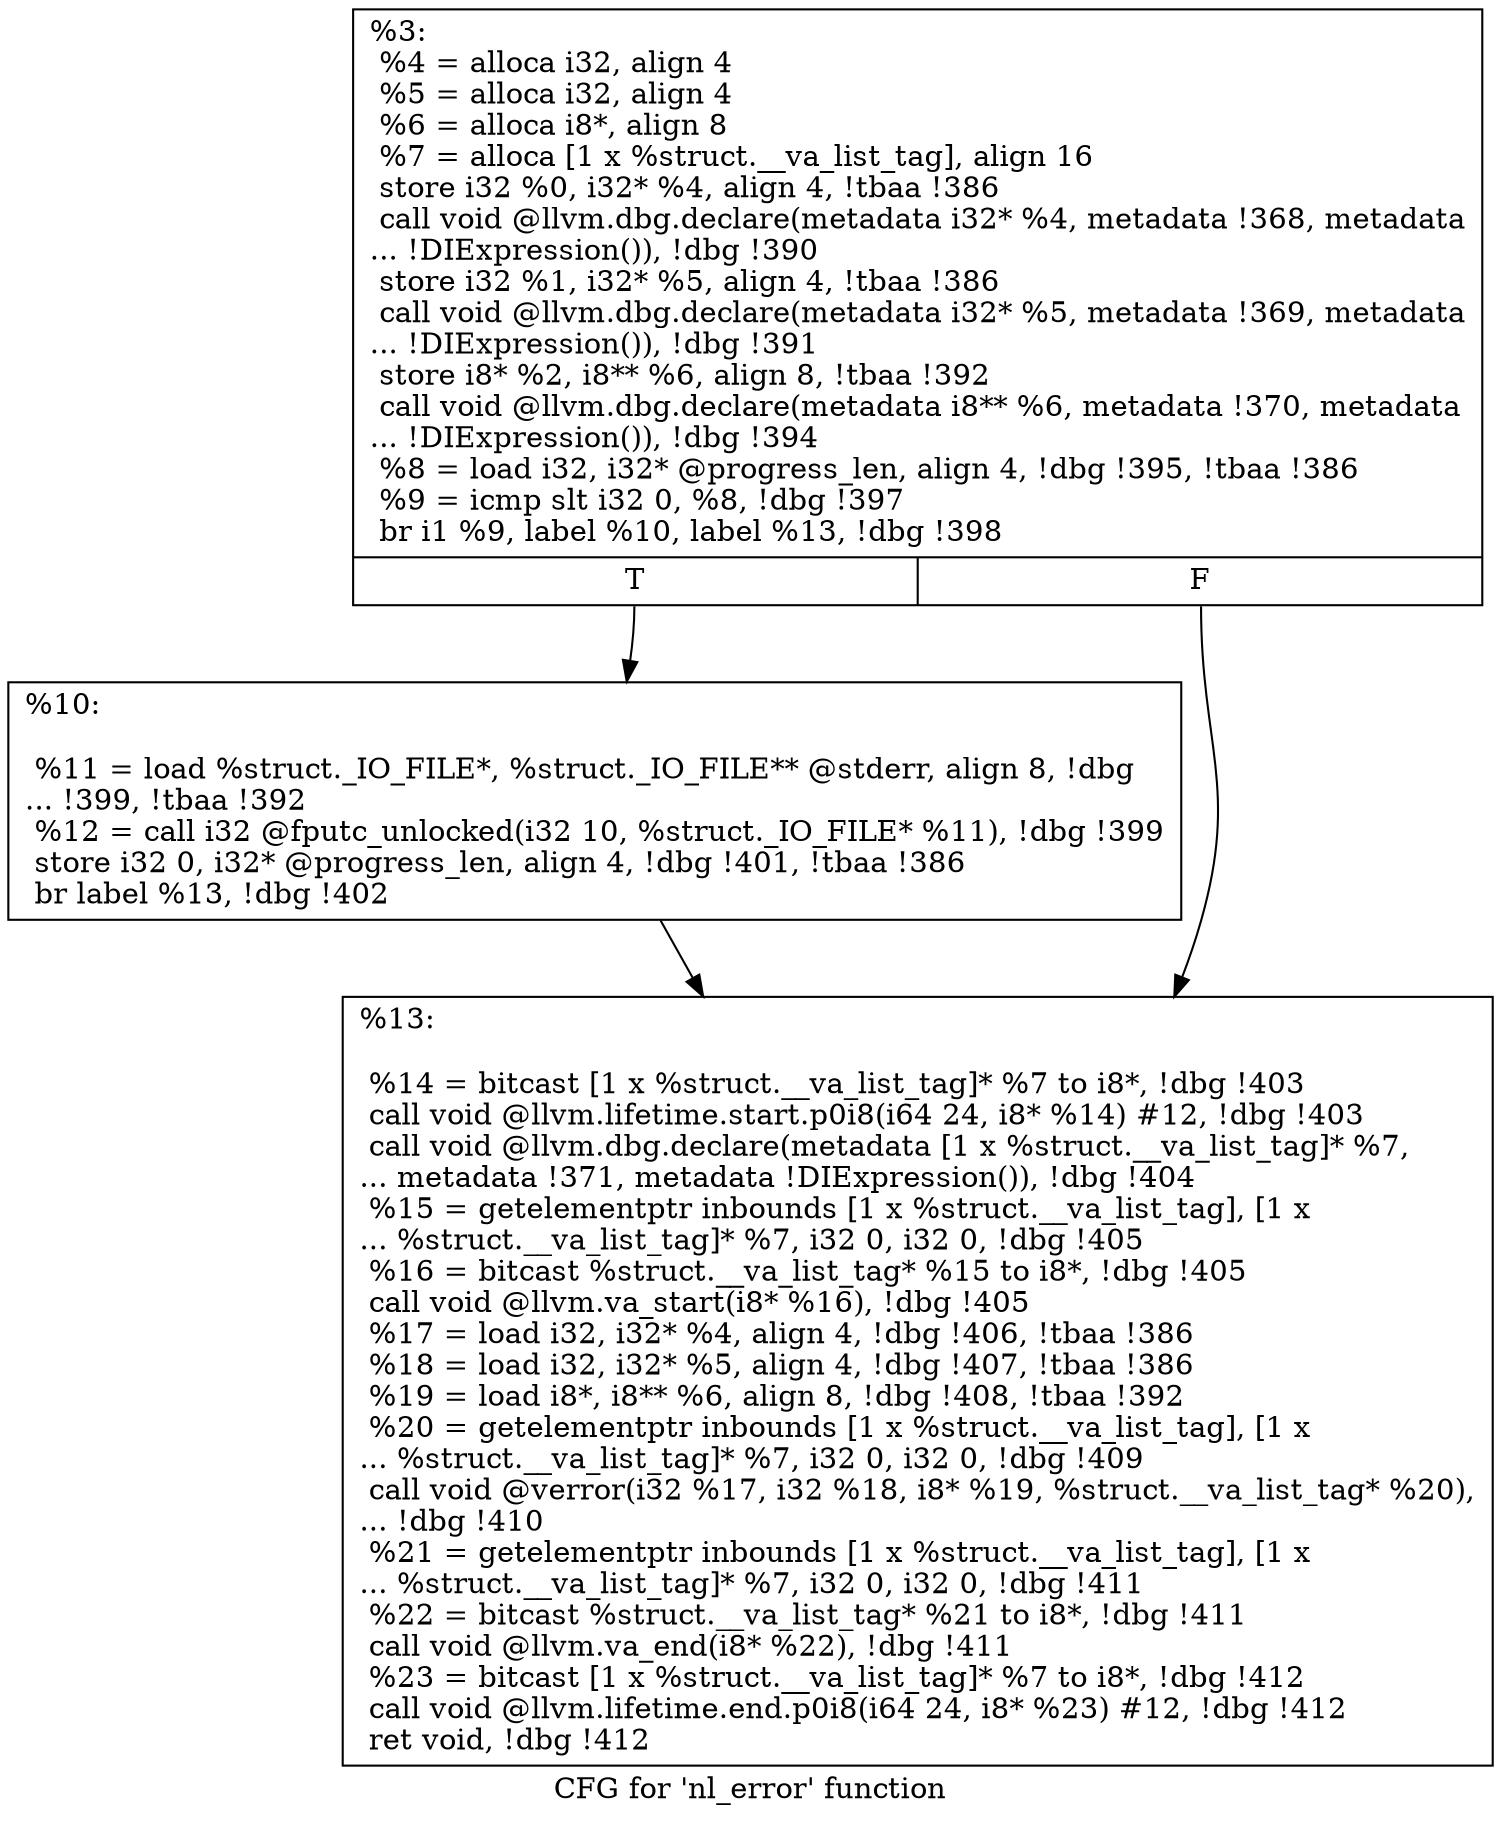digraph "CFG for 'nl_error' function" {
	label="CFG for 'nl_error' function";

	Node0x242abb0 [shape=record,label="{%3:\l  %4 = alloca i32, align 4\l  %5 = alloca i32, align 4\l  %6 = alloca i8*, align 8\l  %7 = alloca [1 x %struct.__va_list_tag], align 16\l  store i32 %0, i32* %4, align 4, !tbaa !386\l  call void @llvm.dbg.declare(metadata i32* %4, metadata !368, metadata\l... !DIExpression()), !dbg !390\l  store i32 %1, i32* %5, align 4, !tbaa !386\l  call void @llvm.dbg.declare(metadata i32* %5, metadata !369, metadata\l... !DIExpression()), !dbg !391\l  store i8* %2, i8** %6, align 8, !tbaa !392\l  call void @llvm.dbg.declare(metadata i8** %6, metadata !370, metadata\l... !DIExpression()), !dbg !394\l  %8 = load i32, i32* @progress_len, align 4, !dbg !395, !tbaa !386\l  %9 = icmp slt i32 0, %8, !dbg !397\l  br i1 %9, label %10, label %13, !dbg !398\l|{<s0>T|<s1>F}}"];
	Node0x242abb0:s0 -> Node0x242ac80;
	Node0x242abb0:s1 -> Node0x242acd0;
	Node0x242ac80 [shape=record,label="{%10:\l\l  %11 = load %struct._IO_FILE*, %struct._IO_FILE** @stderr, align 8, !dbg\l... !399, !tbaa !392\l  %12 = call i32 @fputc_unlocked(i32 10, %struct._IO_FILE* %11), !dbg !399\l  store i32 0, i32* @progress_len, align 4, !dbg !401, !tbaa !386\l  br label %13, !dbg !402\l}"];
	Node0x242ac80 -> Node0x242acd0;
	Node0x242acd0 [shape=record,label="{%13:\l\l  %14 = bitcast [1 x %struct.__va_list_tag]* %7 to i8*, !dbg !403\l  call void @llvm.lifetime.start.p0i8(i64 24, i8* %14) #12, !dbg !403\l  call void @llvm.dbg.declare(metadata [1 x %struct.__va_list_tag]* %7,\l... metadata !371, metadata !DIExpression()), !dbg !404\l  %15 = getelementptr inbounds [1 x %struct.__va_list_tag], [1 x\l... %struct.__va_list_tag]* %7, i32 0, i32 0, !dbg !405\l  %16 = bitcast %struct.__va_list_tag* %15 to i8*, !dbg !405\l  call void @llvm.va_start(i8* %16), !dbg !405\l  %17 = load i32, i32* %4, align 4, !dbg !406, !tbaa !386\l  %18 = load i32, i32* %5, align 4, !dbg !407, !tbaa !386\l  %19 = load i8*, i8** %6, align 8, !dbg !408, !tbaa !392\l  %20 = getelementptr inbounds [1 x %struct.__va_list_tag], [1 x\l... %struct.__va_list_tag]* %7, i32 0, i32 0, !dbg !409\l  call void @verror(i32 %17, i32 %18, i8* %19, %struct.__va_list_tag* %20),\l... !dbg !410\l  %21 = getelementptr inbounds [1 x %struct.__va_list_tag], [1 x\l... %struct.__va_list_tag]* %7, i32 0, i32 0, !dbg !411\l  %22 = bitcast %struct.__va_list_tag* %21 to i8*, !dbg !411\l  call void @llvm.va_end(i8* %22), !dbg !411\l  %23 = bitcast [1 x %struct.__va_list_tag]* %7 to i8*, !dbg !412\l  call void @llvm.lifetime.end.p0i8(i64 24, i8* %23) #12, !dbg !412\l  ret void, !dbg !412\l}"];
}
